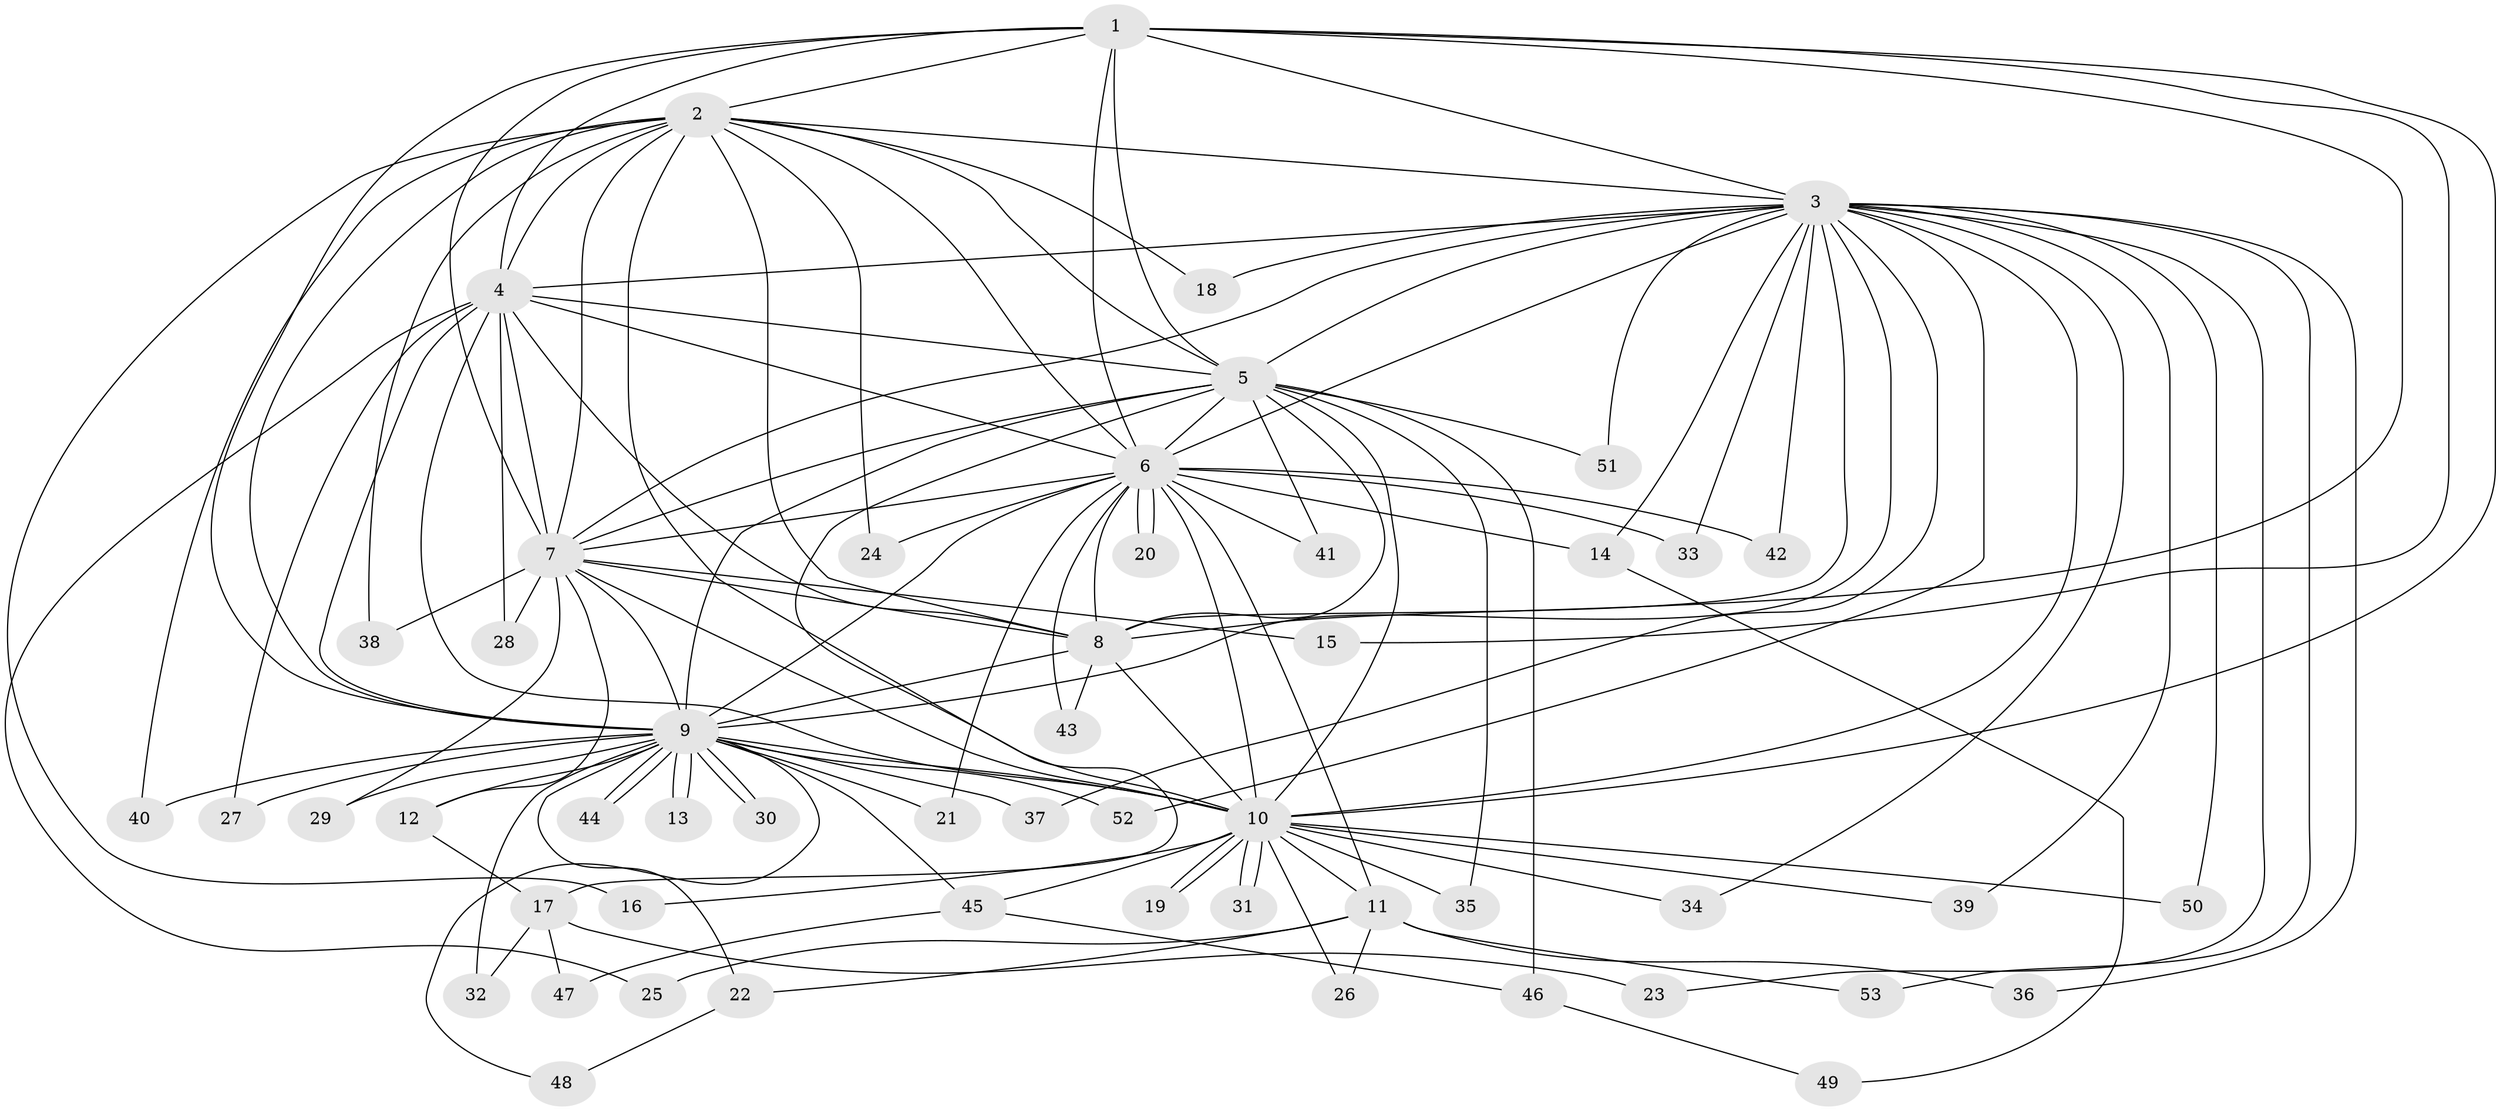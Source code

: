 // Generated by graph-tools (version 1.1) at 2025/49/03/09/25 03:49:41]
// undirected, 53 vertices, 131 edges
graph export_dot {
graph [start="1"]
  node [color=gray90,style=filled];
  1;
  2;
  3;
  4;
  5;
  6;
  7;
  8;
  9;
  10;
  11;
  12;
  13;
  14;
  15;
  16;
  17;
  18;
  19;
  20;
  21;
  22;
  23;
  24;
  25;
  26;
  27;
  28;
  29;
  30;
  31;
  32;
  33;
  34;
  35;
  36;
  37;
  38;
  39;
  40;
  41;
  42;
  43;
  44;
  45;
  46;
  47;
  48;
  49;
  50;
  51;
  52;
  53;
  1 -- 2;
  1 -- 3;
  1 -- 4;
  1 -- 5;
  1 -- 6;
  1 -- 7;
  1 -- 8;
  1 -- 9;
  1 -- 10;
  1 -- 15;
  2 -- 3;
  2 -- 4;
  2 -- 5;
  2 -- 6;
  2 -- 7;
  2 -- 8;
  2 -- 9;
  2 -- 10;
  2 -- 16;
  2 -- 18;
  2 -- 24;
  2 -- 38;
  2 -- 40;
  3 -- 4;
  3 -- 5;
  3 -- 6;
  3 -- 7;
  3 -- 8;
  3 -- 9;
  3 -- 10;
  3 -- 14;
  3 -- 18;
  3 -- 23;
  3 -- 33;
  3 -- 34;
  3 -- 36;
  3 -- 37;
  3 -- 39;
  3 -- 42;
  3 -- 50;
  3 -- 51;
  3 -- 52;
  3 -- 53;
  4 -- 5;
  4 -- 6;
  4 -- 7;
  4 -- 8;
  4 -- 9;
  4 -- 10;
  4 -- 25;
  4 -- 27;
  4 -- 28;
  5 -- 6;
  5 -- 7;
  5 -- 8;
  5 -- 9;
  5 -- 10;
  5 -- 17;
  5 -- 35;
  5 -- 41;
  5 -- 46;
  5 -- 51;
  6 -- 7;
  6 -- 8;
  6 -- 9;
  6 -- 10;
  6 -- 11;
  6 -- 14;
  6 -- 20;
  6 -- 20;
  6 -- 21;
  6 -- 24;
  6 -- 33;
  6 -- 41;
  6 -- 42;
  6 -- 43;
  7 -- 8;
  7 -- 9;
  7 -- 10;
  7 -- 12;
  7 -- 15;
  7 -- 28;
  7 -- 29;
  7 -- 38;
  8 -- 9;
  8 -- 10;
  8 -- 43;
  9 -- 10;
  9 -- 12;
  9 -- 13;
  9 -- 13;
  9 -- 21;
  9 -- 22;
  9 -- 27;
  9 -- 29;
  9 -- 30;
  9 -- 30;
  9 -- 32;
  9 -- 37;
  9 -- 40;
  9 -- 44;
  9 -- 44;
  9 -- 45;
  9 -- 48;
  9 -- 52;
  10 -- 11;
  10 -- 16;
  10 -- 19;
  10 -- 19;
  10 -- 26;
  10 -- 31;
  10 -- 31;
  10 -- 34;
  10 -- 35;
  10 -- 39;
  10 -- 45;
  10 -- 50;
  11 -- 22;
  11 -- 25;
  11 -- 26;
  11 -- 36;
  11 -- 53;
  12 -- 17;
  14 -- 49;
  17 -- 23;
  17 -- 32;
  17 -- 47;
  22 -- 48;
  45 -- 46;
  45 -- 47;
  46 -- 49;
}
